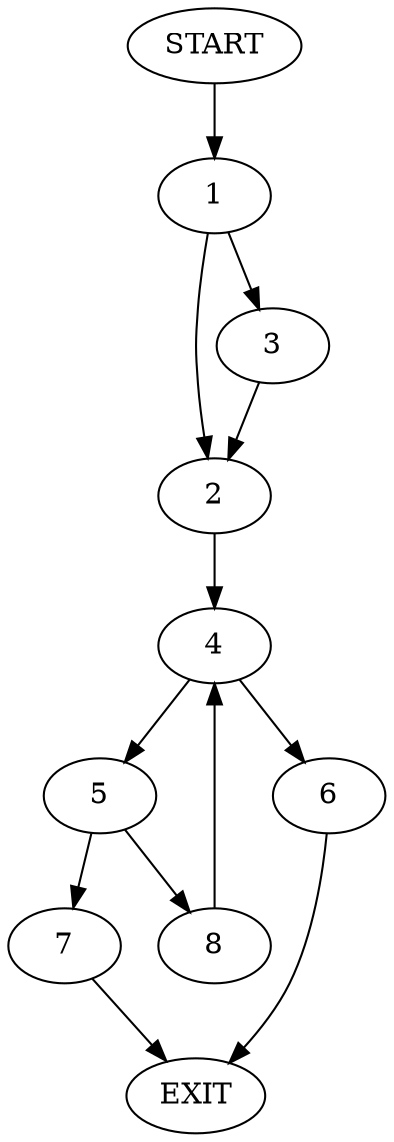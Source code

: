 digraph {
0 [label="START"]
9 [label="EXIT"]
0 -> 1
1 -> 2
1 -> 3
3 -> 2
2 -> 4
4 -> 5
4 -> 6
5 -> 7
5 -> 8
6 -> 9
8 -> 4
7 -> 9
}
